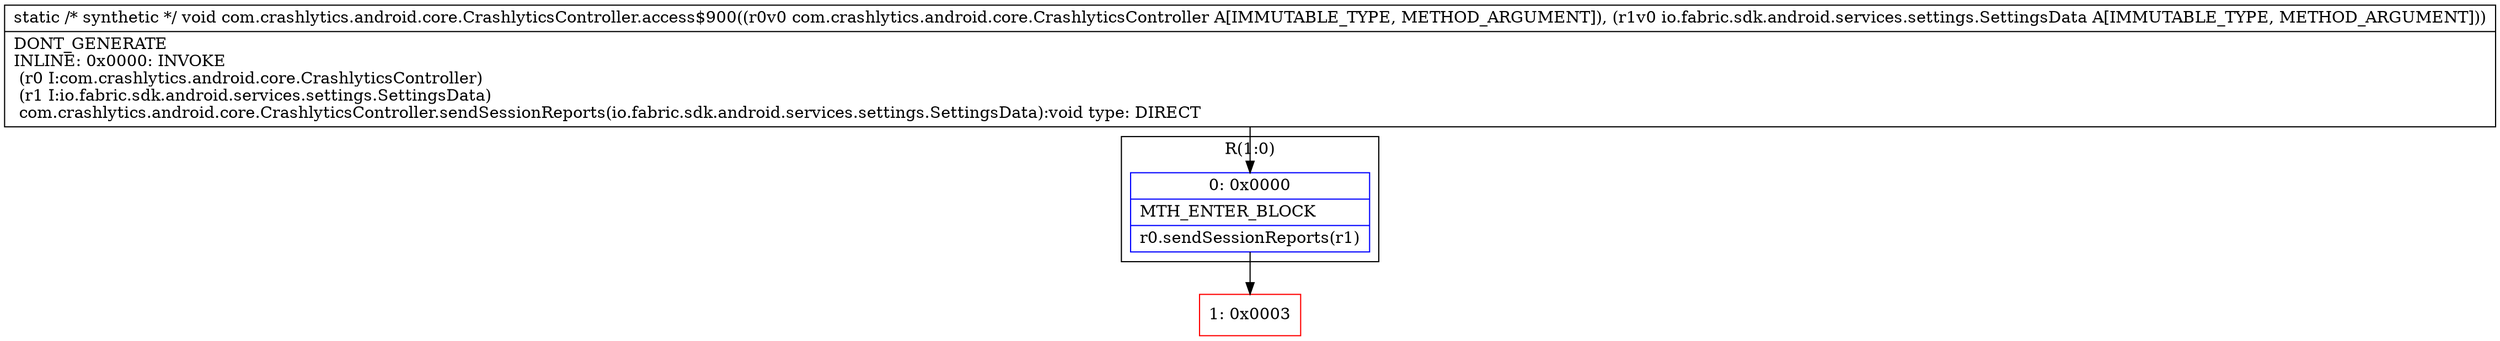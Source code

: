 digraph "CFG forcom.crashlytics.android.core.CrashlyticsController.access$900(Lcom\/crashlytics\/android\/core\/CrashlyticsController;Lio\/fabric\/sdk\/android\/services\/settings\/SettingsData;)V" {
subgraph cluster_Region_354884800 {
label = "R(1:0)";
node [shape=record,color=blue];
Node_0 [shape=record,label="{0\:\ 0x0000|MTH_ENTER_BLOCK\l|r0.sendSessionReports(r1)\l}"];
}
Node_1 [shape=record,color=red,label="{1\:\ 0x0003}"];
MethodNode[shape=record,label="{static \/* synthetic *\/ void com.crashlytics.android.core.CrashlyticsController.access$900((r0v0 com.crashlytics.android.core.CrashlyticsController A[IMMUTABLE_TYPE, METHOD_ARGUMENT]), (r1v0 io.fabric.sdk.android.services.settings.SettingsData A[IMMUTABLE_TYPE, METHOD_ARGUMENT]))  | DONT_GENERATE\lINLINE: 0x0000: INVOKE  \l  (r0 I:com.crashlytics.android.core.CrashlyticsController)\l  (r1 I:io.fabric.sdk.android.services.settings.SettingsData)\l com.crashlytics.android.core.CrashlyticsController.sendSessionReports(io.fabric.sdk.android.services.settings.SettingsData):void type: DIRECT\l}"];
MethodNode -> Node_0;
Node_0 -> Node_1;
}

